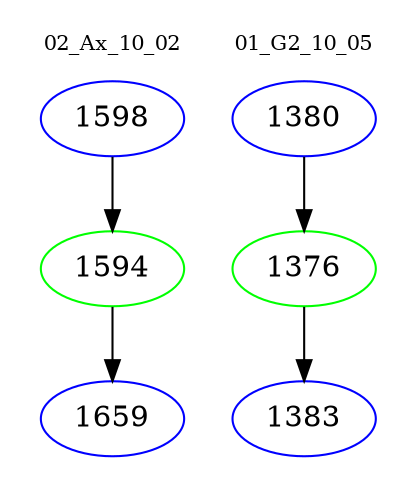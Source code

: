 digraph{
subgraph cluster_0 {
color = white
label = "02_Ax_10_02";
fontsize=10;
T0_1598 [label="1598", color="blue"]
T0_1598 -> T0_1594 [color="black"]
T0_1594 [label="1594", color="green"]
T0_1594 -> T0_1659 [color="black"]
T0_1659 [label="1659", color="blue"]
}
subgraph cluster_1 {
color = white
label = "01_G2_10_05";
fontsize=10;
T1_1380 [label="1380", color="blue"]
T1_1380 -> T1_1376 [color="black"]
T1_1376 [label="1376", color="green"]
T1_1376 -> T1_1383 [color="black"]
T1_1383 [label="1383", color="blue"]
}
}
